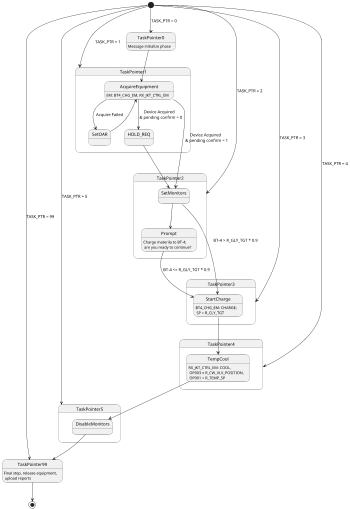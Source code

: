 @startuml
scale 350 width
[*] --> TaskPointer0: TASK_PTR = 0
[*] --> TaskPointer1: TASK_PTR = 1
[*] --> TaskPointer2: TASK_PTR = 2
[*] --> TaskPointer3: TASK_PTR = 3
[*] --> TaskPointer4: TASK_PTR = 4
[*] --> TaskPointer5: TASK_PTR = 5
[*] --> TaskPointer99: TASK_PTR = 99

TaskPointer0: Message initialize phase

state TaskPointer1 {

TaskPointer0 --> AcquireEquipment

AcquireEquipment --> SetOAR: Acquire Failed
AcquireEquipment: EM: BT4_CHG_EM, RX_JKT_CTRL_EM
SetOAR --> AcquireEquipment
AcquireEquipment --> HOLD_REQ: Device Acquired  \n & pending confirm = 0

}

state TaskPointer2 {
AcquireEquipment --> SetMonitors: Device Acquired \n & pending confirm = 1
HOLD_REQ --> SetMonitors

SetMonitors --> Prompt
Prompt: Charge materila to BT-4; \n are you ready to continue?

}

state TaskPointer3 {

SetMonitors --> StartCharge: BT-4 > R_GLY_TGT * 0.9
Prompt --> StartCharge: BT-4 <= R_GLY_TGT * 0.9
StartCharge: BT4_CHG_EM: CHARGE; \n SP = R_CLY_TGT

}

state TaskPointer4 {

StartCharge --> TempCool
TempCool: RX_JKT_CTRL_EM: COOL, \n OP003 = R_CW_VLV_POSITION, \n OP001 = R_TEMP_SP

}

state TaskPointer5 {

TempCool --> DisableMonitors

}

DisableMonitors --> TaskPointer99
TaskPointer99: Final step, release equipment, \n upload reports

TaskPointer99 --> [*]

@enduml